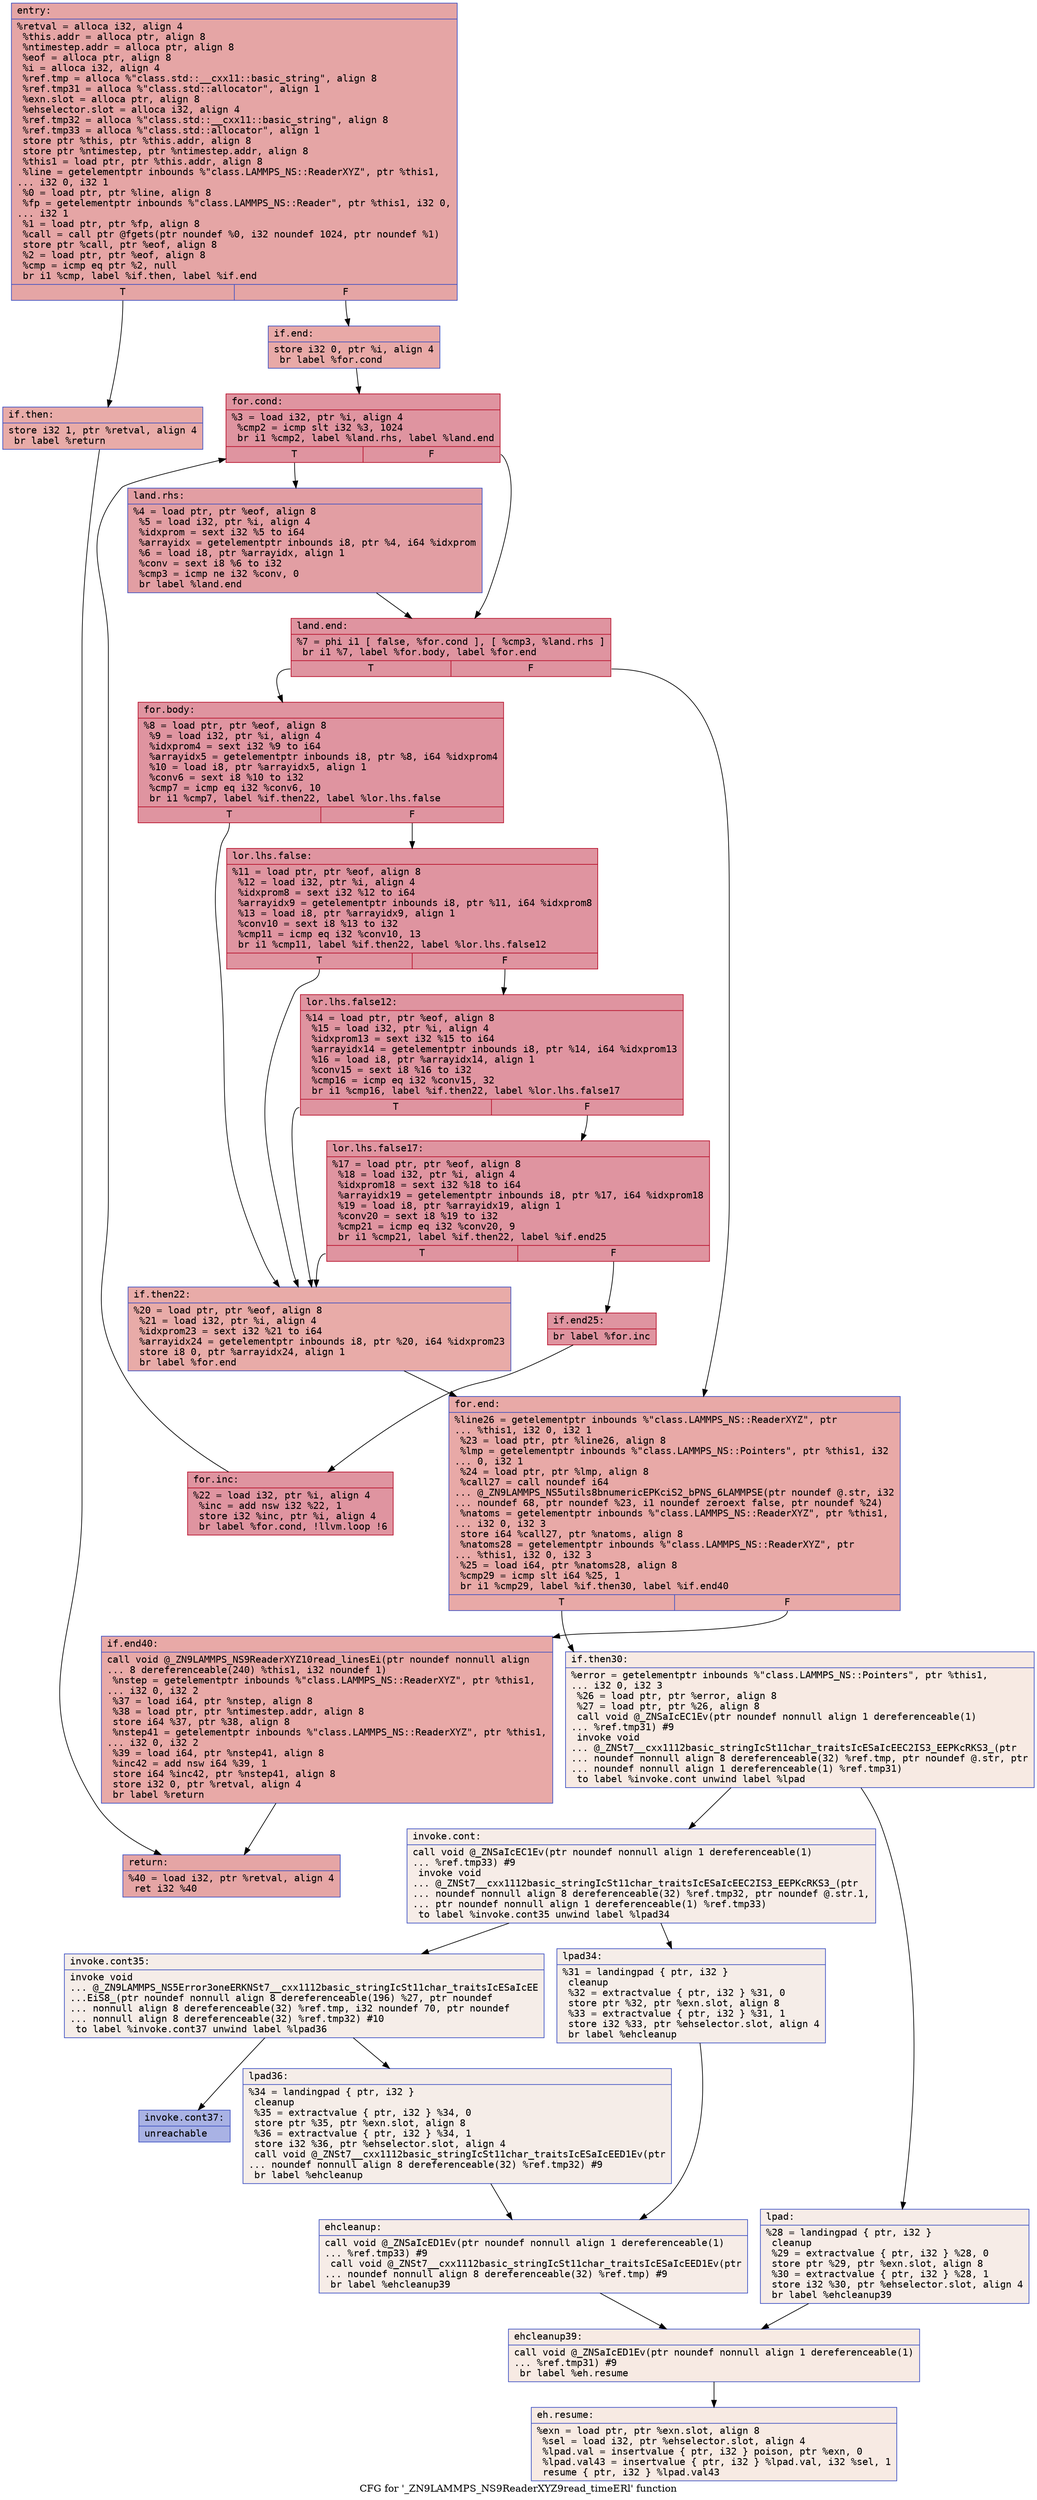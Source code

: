 digraph "CFG for '_ZN9LAMMPS_NS9ReaderXYZ9read_timeERl' function" {
	label="CFG for '_ZN9LAMMPS_NS9ReaderXYZ9read_timeERl' function";

	Node0x55815b88e740 [shape=record,color="#3d50c3ff", style=filled, fillcolor="#c5333470" fontname="Courier",label="{entry:\l|  %retval = alloca i32, align 4\l  %this.addr = alloca ptr, align 8\l  %ntimestep.addr = alloca ptr, align 8\l  %eof = alloca ptr, align 8\l  %i = alloca i32, align 4\l  %ref.tmp = alloca %\"class.std::__cxx11::basic_string\", align 8\l  %ref.tmp31 = alloca %\"class.std::allocator\", align 1\l  %exn.slot = alloca ptr, align 8\l  %ehselector.slot = alloca i32, align 4\l  %ref.tmp32 = alloca %\"class.std::__cxx11::basic_string\", align 8\l  %ref.tmp33 = alloca %\"class.std::allocator\", align 1\l  store ptr %this, ptr %this.addr, align 8\l  store ptr %ntimestep, ptr %ntimestep.addr, align 8\l  %this1 = load ptr, ptr %this.addr, align 8\l  %line = getelementptr inbounds %\"class.LAMMPS_NS::ReaderXYZ\", ptr %this1,\l... i32 0, i32 1\l  %0 = load ptr, ptr %line, align 8\l  %fp = getelementptr inbounds %\"class.LAMMPS_NS::Reader\", ptr %this1, i32 0,\l... i32 1\l  %1 = load ptr, ptr %fp, align 8\l  %call = call ptr @fgets(ptr noundef %0, i32 noundef 1024, ptr noundef %1)\l  store ptr %call, ptr %eof, align 8\l  %2 = load ptr, ptr %eof, align 8\l  %cmp = icmp eq ptr %2, null\l  br i1 %cmp, label %if.then, label %if.end\l|{<s0>T|<s1>F}}"];
	Node0x55815b88e740:s0 -> Node0x55815b88f630[tooltip="entry -> if.then\nProbability 37.50%" ];
	Node0x55815b88e740:s1 -> Node0x55815b88f6a0[tooltip="entry -> if.end\nProbability 62.50%" ];
	Node0x55815b88f630 [shape=record,color="#3d50c3ff", style=filled, fillcolor="#cc403a70" fontname="Courier",label="{if.then:\l|  store i32 1, ptr %retval, align 4\l  br label %return\l}"];
	Node0x55815b88f630 -> Node0x55815b88f860[tooltip="if.then -> return\nProbability 100.00%" ];
	Node0x55815b88f6a0 [shape=record,color="#3d50c3ff", style=filled, fillcolor="#ca3b3770" fontname="Courier",label="{if.end:\l|  store i32 0, ptr %i, align 4\l  br label %for.cond\l}"];
	Node0x55815b88f6a0 -> Node0x55815b88f9e0[tooltip="if.end -> for.cond\nProbability 100.00%" ];
	Node0x55815b88f9e0 [shape=record,color="#b70d28ff", style=filled, fillcolor="#b70d2870" fontname="Courier",label="{for.cond:\l|  %3 = load i32, ptr %i, align 4\l  %cmp2 = icmp slt i32 %3, 1024\l  br i1 %cmp2, label %land.rhs, label %land.end\l|{<s0>T|<s1>F}}"];
	Node0x55815b88f9e0:s0 -> Node0x55815b88fbd0[tooltip="for.cond -> land.rhs\nProbability 50.00%" ];
	Node0x55815b88f9e0:s1 -> Node0x55815b88ff70[tooltip="for.cond -> land.end\nProbability 50.00%" ];
	Node0x55815b88fbd0 [shape=record,color="#3d50c3ff", style=filled, fillcolor="#be242e70" fontname="Courier",label="{land.rhs:\l|  %4 = load ptr, ptr %eof, align 8\l  %5 = load i32, ptr %i, align 4\l  %idxprom = sext i32 %5 to i64\l  %arrayidx = getelementptr inbounds i8, ptr %4, i64 %idxprom\l  %6 = load i8, ptr %arrayidx, align 1\l  %conv = sext i8 %6 to i32\l  %cmp3 = icmp ne i32 %conv, 0\l  br label %land.end\l}"];
	Node0x55815b88fbd0 -> Node0x55815b88ff70[tooltip="land.rhs -> land.end\nProbability 100.00%" ];
	Node0x55815b88ff70 [shape=record,color="#b70d28ff", style=filled, fillcolor="#b70d2870" fontname="Courier",label="{land.end:\l|  %7 = phi i1 [ false, %for.cond ], [ %cmp3, %land.rhs ]\l  br i1 %7, label %for.body, label %for.end\l|{<s0>T|<s1>F}}"];
	Node0x55815b88ff70:s0 -> Node0x55815b88b8a0[tooltip="land.end -> for.body\nProbability 96.88%" ];
	Node0x55815b88ff70:s1 -> Node0x55815b88b980[tooltip="land.end -> for.end\nProbability 3.12%" ];
	Node0x55815b88b8a0 [shape=record,color="#b70d28ff", style=filled, fillcolor="#b70d2870" fontname="Courier",label="{for.body:\l|  %8 = load ptr, ptr %eof, align 8\l  %9 = load i32, ptr %i, align 4\l  %idxprom4 = sext i32 %9 to i64\l  %arrayidx5 = getelementptr inbounds i8, ptr %8, i64 %idxprom4\l  %10 = load i8, ptr %arrayidx5, align 1\l  %conv6 = sext i8 %10 to i32\l  %cmp7 = icmp eq i32 %conv6, 10\l  br i1 %cmp7, label %if.then22, label %lor.lhs.false\l|{<s0>T|<s1>F}}"];
	Node0x55815b88b8a0:s0 -> Node0x55815b891490[tooltip="for.body -> if.then22\nProbability 3.12%" ];
	Node0x55815b88b8a0:s1 -> Node0x55815b891510[tooltip="for.body -> lor.lhs.false\nProbability 96.88%" ];
	Node0x55815b891510 [shape=record,color="#b70d28ff", style=filled, fillcolor="#b70d2870" fontname="Courier",label="{lor.lhs.false:\l|  %11 = load ptr, ptr %eof, align 8\l  %12 = load i32, ptr %i, align 4\l  %idxprom8 = sext i32 %12 to i64\l  %arrayidx9 = getelementptr inbounds i8, ptr %11, i64 %idxprom8\l  %13 = load i8, ptr %arrayidx9, align 1\l  %conv10 = sext i8 %13 to i32\l  %cmp11 = icmp eq i32 %conv10, 13\l  br i1 %cmp11, label %if.then22, label %lor.lhs.false12\l|{<s0>T|<s1>F}}"];
	Node0x55815b891510:s0 -> Node0x55815b891490[tooltip="lor.lhs.false -> if.then22\nProbability 3.12%" ];
	Node0x55815b891510:s1 -> Node0x55815b891b00[tooltip="lor.lhs.false -> lor.lhs.false12\nProbability 96.88%" ];
	Node0x55815b891b00 [shape=record,color="#b70d28ff", style=filled, fillcolor="#b70d2870" fontname="Courier",label="{lor.lhs.false12:\l|  %14 = load ptr, ptr %eof, align 8\l  %15 = load i32, ptr %i, align 4\l  %idxprom13 = sext i32 %15 to i64\l  %arrayidx14 = getelementptr inbounds i8, ptr %14, i64 %idxprom13\l  %16 = load i8, ptr %arrayidx14, align 1\l  %conv15 = sext i8 %16 to i32\l  %cmp16 = icmp eq i32 %conv15, 32\l  br i1 %cmp16, label %if.then22, label %lor.lhs.false17\l|{<s0>T|<s1>F}}"];
	Node0x55815b891b00:s0 -> Node0x55815b891490[tooltip="lor.lhs.false12 -> if.then22\nProbability 3.12%" ];
	Node0x55815b891b00:s1 -> Node0x55815b892090[tooltip="lor.lhs.false12 -> lor.lhs.false17\nProbability 96.88%" ];
	Node0x55815b892090 [shape=record,color="#b70d28ff", style=filled, fillcolor="#b70d2870" fontname="Courier",label="{lor.lhs.false17:\l|  %17 = load ptr, ptr %eof, align 8\l  %18 = load i32, ptr %i, align 4\l  %idxprom18 = sext i32 %18 to i64\l  %arrayidx19 = getelementptr inbounds i8, ptr %17, i64 %idxprom18\l  %19 = load i8, ptr %arrayidx19, align 1\l  %conv20 = sext i8 %19 to i32\l  %cmp21 = icmp eq i32 %conv20, 9\l  br i1 %cmp21, label %if.then22, label %if.end25\l|{<s0>T|<s1>F}}"];
	Node0x55815b892090:s0 -> Node0x55815b891490[tooltip="lor.lhs.false17 -> if.then22\nProbability 3.12%" ];
	Node0x55815b892090:s1 -> Node0x55815b892c40[tooltip="lor.lhs.false17 -> if.end25\nProbability 96.88%" ];
	Node0x55815b891490 [shape=record,color="#3d50c3ff", style=filled, fillcolor="#cc403a70" fontname="Courier",label="{if.then22:\l|  %20 = load ptr, ptr %eof, align 8\l  %21 = load i32, ptr %i, align 4\l  %idxprom23 = sext i32 %21 to i64\l  %arrayidx24 = getelementptr inbounds i8, ptr %20, i64 %idxprom23\l  store i8 0, ptr %arrayidx24, align 1\l  br label %for.end\l}"];
	Node0x55815b891490 -> Node0x55815b88b980[tooltip="if.then22 -> for.end\nProbability 100.00%" ];
	Node0x55815b892c40 [shape=record,color="#b70d28ff", style=filled, fillcolor="#b70d2870" fontname="Courier",label="{if.end25:\l|  br label %for.inc\l}"];
	Node0x55815b892c40 -> Node0x55815b893120[tooltip="if.end25 -> for.inc\nProbability 100.00%" ];
	Node0x55815b893120 [shape=record,color="#b70d28ff", style=filled, fillcolor="#b70d2870" fontname="Courier",label="{for.inc:\l|  %22 = load i32, ptr %i, align 4\l  %inc = add nsw i32 %22, 1\l  store i32 %inc, ptr %i, align 4\l  br label %for.cond, !llvm.loop !6\l}"];
	Node0x55815b893120 -> Node0x55815b88f9e0[tooltip="for.inc -> for.cond\nProbability 100.00%" ];
	Node0x55815b88b980 [shape=record,color="#3d50c3ff", style=filled, fillcolor="#ca3b3770" fontname="Courier",label="{for.end:\l|  %line26 = getelementptr inbounds %\"class.LAMMPS_NS::ReaderXYZ\", ptr\l... %this1, i32 0, i32 1\l  %23 = load ptr, ptr %line26, align 8\l  %lmp = getelementptr inbounds %\"class.LAMMPS_NS::Pointers\", ptr %this1, i32\l... 0, i32 1\l  %24 = load ptr, ptr %lmp, align 8\l  %call27 = call noundef i64\l... @_ZN9LAMMPS_NS5utils8bnumericEPKciS2_bPNS_6LAMMPSE(ptr noundef @.str, i32\l... noundef 68, ptr noundef %23, i1 noundef zeroext false, ptr noundef %24)\l  %natoms = getelementptr inbounds %\"class.LAMMPS_NS::ReaderXYZ\", ptr %this1,\l... i32 0, i32 3\l  store i64 %call27, ptr %natoms, align 8\l  %natoms28 = getelementptr inbounds %\"class.LAMMPS_NS::ReaderXYZ\", ptr\l... %this1, i32 0, i32 3\l  %25 = load i64, ptr %natoms28, align 8\l  %cmp29 = icmp slt i64 %25, 1\l  br i1 %cmp29, label %if.then30, label %if.end40\l|{<s0>T|<s1>F}}"];
	Node0x55815b88b980:s0 -> Node0x55815b894850[tooltip="for.end -> if.then30\nProbability 0.00%" ];
	Node0x55815b88b980:s1 -> Node0x55815b8948d0[tooltip="for.end -> if.end40\nProbability 100.00%" ];
	Node0x55815b894850 [shape=record,color="#3d50c3ff", style=filled, fillcolor="#eed0c070" fontname="Courier",label="{if.then30:\l|  %error = getelementptr inbounds %\"class.LAMMPS_NS::Pointers\", ptr %this1,\l... i32 0, i32 3\l  %26 = load ptr, ptr %error, align 8\l  %27 = load ptr, ptr %26, align 8\l  call void @_ZNSaIcEC1Ev(ptr noundef nonnull align 1 dereferenceable(1)\l... %ref.tmp31) #9\l  invoke void\l... @_ZNSt7__cxx1112basic_stringIcSt11char_traitsIcESaIcEEC2IS3_EEPKcRKS3_(ptr\l... noundef nonnull align 8 dereferenceable(32) %ref.tmp, ptr noundef @.str, ptr\l... noundef nonnull align 1 dereferenceable(1) %ref.tmp31)\l          to label %invoke.cont unwind label %lpad\l}"];
	Node0x55815b894850 -> Node0x55815b894ea0[tooltip="if.then30 -> invoke.cont\nProbability 50.00%" ];
	Node0x55815b894850 -> Node0x55815b894f80[tooltip="if.then30 -> lpad\nProbability 50.00%" ];
	Node0x55815b894ea0 [shape=record,color="#3d50c3ff", style=filled, fillcolor="#ead5c970" fontname="Courier",label="{invoke.cont:\l|  call void @_ZNSaIcEC1Ev(ptr noundef nonnull align 1 dereferenceable(1)\l... %ref.tmp33) #9\l  invoke void\l... @_ZNSt7__cxx1112basic_stringIcSt11char_traitsIcESaIcEEC2IS3_EEPKcRKS3_(ptr\l... noundef nonnull align 8 dereferenceable(32) %ref.tmp32, ptr noundef @.str.1,\l... ptr noundef nonnull align 1 dereferenceable(1) %ref.tmp33)\l          to label %invoke.cont35 unwind label %lpad34\l}"];
	Node0x55815b894ea0 -> Node0x55815b895430[tooltip="invoke.cont -> invoke.cont35\nProbability 50.00%" ];
	Node0x55815b894ea0 -> Node0x55815b895480[tooltip="invoke.cont -> lpad34\nProbability 50.00%" ];
	Node0x55815b895430 [shape=record,color="#3d50c3ff", style=filled, fillcolor="#e8d6cc70" fontname="Courier",label="{invoke.cont35:\l|  invoke void\l... @_ZN9LAMMPS_NS5Error3oneERKNSt7__cxx1112basic_stringIcSt11char_traitsIcESaIcEE\l...EiS8_(ptr noundef nonnull align 8 dereferenceable(196) %27, ptr noundef\l... nonnull align 8 dereferenceable(32) %ref.tmp, i32 noundef 70, ptr noundef\l... nonnull align 8 dereferenceable(32) %ref.tmp32) #10\l          to label %invoke.cont37 unwind label %lpad36\l}"];
	Node0x55815b895430 -> Node0x55815b8953e0[tooltip="invoke.cont35 -> invoke.cont37\nProbability 0.00%" ];
	Node0x55815b895430 -> Node0x55815b895800[tooltip="invoke.cont35 -> lpad36\nProbability 100.00%" ];
	Node0x55815b8953e0 [shape=record,color="#3d50c3ff", style=filled, fillcolor="#3d50c370" fontname="Courier",label="{invoke.cont37:\l|  unreachable\l}"];
	Node0x55815b894f80 [shape=record,color="#3d50c3ff", style=filled, fillcolor="#ead5c970" fontname="Courier",label="{lpad:\l|  %28 = landingpad \{ ptr, i32 \}\l          cleanup\l  %29 = extractvalue \{ ptr, i32 \} %28, 0\l  store ptr %29, ptr %exn.slot, align 8\l  %30 = extractvalue \{ ptr, i32 \} %28, 1\l  store i32 %30, ptr %ehselector.slot, align 4\l  br label %ehcleanup39\l}"];
	Node0x55815b894f80 -> Node0x55815b895ea0[tooltip="lpad -> ehcleanup39\nProbability 100.00%" ];
	Node0x55815b895480 [shape=record,color="#3d50c3ff", style=filled, fillcolor="#e8d6cc70" fontname="Courier",label="{lpad34:\l|  %31 = landingpad \{ ptr, i32 \}\l          cleanup\l  %32 = extractvalue \{ ptr, i32 \} %31, 0\l  store ptr %32, ptr %exn.slot, align 8\l  %33 = extractvalue \{ ptr, i32 \} %31, 1\l  store i32 %33, ptr %ehselector.slot, align 4\l  br label %ehcleanup\l}"];
	Node0x55815b895480 -> Node0x55815b8961f0[tooltip="lpad34 -> ehcleanup\nProbability 100.00%" ];
	Node0x55815b895800 [shape=record,color="#3d50c3ff", style=filled, fillcolor="#e8d6cc70" fontname="Courier",label="{lpad36:\l|  %34 = landingpad \{ ptr, i32 \}\l          cleanup\l  %35 = extractvalue \{ ptr, i32 \} %34, 0\l  store ptr %35, ptr %exn.slot, align 8\l  %36 = extractvalue \{ ptr, i32 \} %34, 1\l  store i32 %36, ptr %ehselector.slot, align 4\l  call void @_ZNSt7__cxx1112basic_stringIcSt11char_traitsIcESaIcEED1Ev(ptr\l... noundef nonnull align 8 dereferenceable(32) %ref.tmp32) #9\l  br label %ehcleanup\l}"];
	Node0x55815b895800 -> Node0x55815b8961f0[tooltip="lpad36 -> ehcleanup\nProbability 100.00%" ];
	Node0x55815b8961f0 [shape=record,color="#3d50c3ff", style=filled, fillcolor="#ead5c970" fontname="Courier",label="{ehcleanup:\l|  call void @_ZNSaIcED1Ev(ptr noundef nonnull align 1 dereferenceable(1)\l... %ref.tmp33) #9\l  call void @_ZNSt7__cxx1112basic_stringIcSt11char_traitsIcESaIcEED1Ev(ptr\l... noundef nonnull align 8 dereferenceable(32) %ref.tmp) #9\l  br label %ehcleanup39\l}"];
	Node0x55815b8961f0 -> Node0x55815b895ea0[tooltip="ehcleanup -> ehcleanup39\nProbability 100.00%" ];
	Node0x55815b895ea0 [shape=record,color="#3d50c3ff", style=filled, fillcolor="#eed0c070" fontname="Courier",label="{ehcleanup39:\l|  call void @_ZNSaIcED1Ev(ptr noundef nonnull align 1 dereferenceable(1)\l... %ref.tmp31) #9\l  br label %eh.resume\l}"];
	Node0x55815b895ea0 -> Node0x55815b896c50[tooltip="ehcleanup39 -> eh.resume\nProbability 100.00%" ];
	Node0x55815b8948d0 [shape=record,color="#3d50c3ff", style=filled, fillcolor="#ca3b3770" fontname="Courier",label="{if.end40:\l|  call void @_ZN9LAMMPS_NS9ReaderXYZ10read_linesEi(ptr noundef nonnull align\l... 8 dereferenceable(240) %this1, i32 noundef 1)\l  %nstep = getelementptr inbounds %\"class.LAMMPS_NS::ReaderXYZ\", ptr %this1,\l... i32 0, i32 2\l  %37 = load i64, ptr %nstep, align 8\l  %38 = load ptr, ptr %ntimestep.addr, align 8\l  store i64 %37, ptr %38, align 8\l  %nstep41 = getelementptr inbounds %\"class.LAMMPS_NS::ReaderXYZ\", ptr %this1,\l... i32 0, i32 2\l  %39 = load i64, ptr %nstep41, align 8\l  %inc42 = add nsw i64 %39, 1\l  store i64 %inc42, ptr %nstep41, align 8\l  store i32 0, ptr %retval, align 4\l  br label %return\l}"];
	Node0x55815b8948d0 -> Node0x55815b88f860[tooltip="if.end40 -> return\nProbability 100.00%" ];
	Node0x55815b88f860 [shape=record,color="#3d50c3ff", style=filled, fillcolor="#c5333470" fontname="Courier",label="{return:\l|  %40 = load i32, ptr %retval, align 4\l  ret i32 %40\l}"];
	Node0x55815b896c50 [shape=record,color="#3d50c3ff", style=filled, fillcolor="#eed0c070" fontname="Courier",label="{eh.resume:\l|  %exn = load ptr, ptr %exn.slot, align 8\l  %sel = load i32, ptr %ehselector.slot, align 4\l  %lpad.val = insertvalue \{ ptr, i32 \} poison, ptr %exn, 0\l  %lpad.val43 = insertvalue \{ ptr, i32 \} %lpad.val, i32 %sel, 1\l  resume \{ ptr, i32 \} %lpad.val43\l}"];
}
